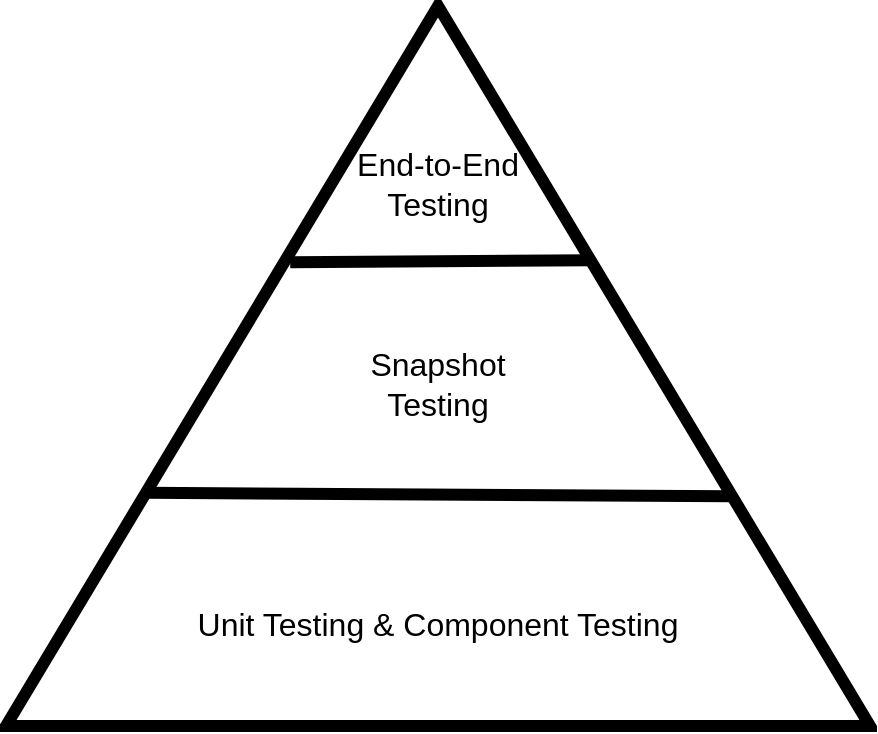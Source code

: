 <mxfile>
    <diagram id="ME4XLKuYvELTRSPfp1h0" name="第1頁">
        <mxGraphModel dx="1094" dy="542" grid="1" gridSize="10" guides="1" tooltips="1" connect="1" arrows="1" fold="1" page="1" pageScale="1" pageWidth="750" pageHeight="600" background="none" math="0" shadow="0">
            <root>
                <mxCell id="0"/>
                <mxCell id="1" parent="0"/>
                <mxCell id="3" value="" style="triangle;whiteSpace=wrap;html=1;rotation=-90;strokeColor=#000000;fillColor=none;strokeWidth=6;" parent="1" vertex="1">
                    <mxGeometry x="195" y="60" width="360" height="432" as="geometry"/>
                </mxCell>
                <mxCell id="5" value="" style="endArrow=none;html=1;exitX=0.644;exitY=0.329;exitDx=0;exitDy=0;exitPerimeter=0;entryX=0.647;entryY=0.679;entryDx=0;entryDy=0;entryPerimeter=0;strokeWidth=6;" parent="1" source="3" target="3" edge="1">
                    <mxGeometry width="50" height="50" relative="1" as="geometry">
                        <mxPoint x="320" y="330" as="sourcePoint"/>
                        <mxPoint x="370" y="280" as="targetPoint"/>
                    </mxGeometry>
                </mxCell>
                <mxCell id="6" value="" style="endArrow=none;html=1;exitX=0.324;exitY=0.161;exitDx=0;exitDy=0;exitPerimeter=0;entryX=0.319;entryY=0.841;entryDx=0;entryDy=0;entryPerimeter=0;strokeWidth=6;" parent="1" source="3" target="3" edge="1">
                    <mxGeometry width="50" height="50" relative="1" as="geometry">
                        <mxPoint x="209.996" y="350" as="sourcePoint"/>
                        <mxPoint x="360.056" y="350" as="targetPoint"/>
                    </mxGeometry>
                </mxCell>
                <mxCell id="7" value="&lt;font style=&quot;font-size: 16px;&quot;&gt;End-to-End&lt;br&gt;Testing&lt;br&gt;&lt;/font&gt;" style="text;html=1;strokeColor=none;fillColor=none;align=center;verticalAlign=middle;whiteSpace=wrap;rounded=0;strokeWidth=6;" parent="1" vertex="1">
                    <mxGeometry x="325" y="170" width="100" height="30" as="geometry"/>
                </mxCell>
                <mxCell id="8" value="&lt;font style=&quot;font-size: 16px;&quot;&gt;Snapshot&lt;br&gt;Testing&lt;br&gt;&lt;/font&gt;" style="text;html=1;strokeColor=none;fillColor=none;align=center;verticalAlign=middle;whiteSpace=wrap;rounded=0;strokeWidth=6;" parent="1" vertex="1">
                    <mxGeometry x="325" y="270" width="100" height="30" as="geometry"/>
                </mxCell>
                <mxCell id="9" value="&lt;font style=&quot;font-size: 16px;&quot;&gt;Unit Testing &amp;amp; Component Testing&lt;br&gt;&lt;/font&gt;" style="text;html=1;strokeColor=none;fillColor=none;align=center;verticalAlign=middle;whiteSpace=wrap;rounded=0;strokeWidth=6;" parent="1" vertex="1">
                    <mxGeometry x="245" y="390" width="260" height="30" as="geometry"/>
                </mxCell>
            </root>
        </mxGraphModel>
    </diagram>
</mxfile>